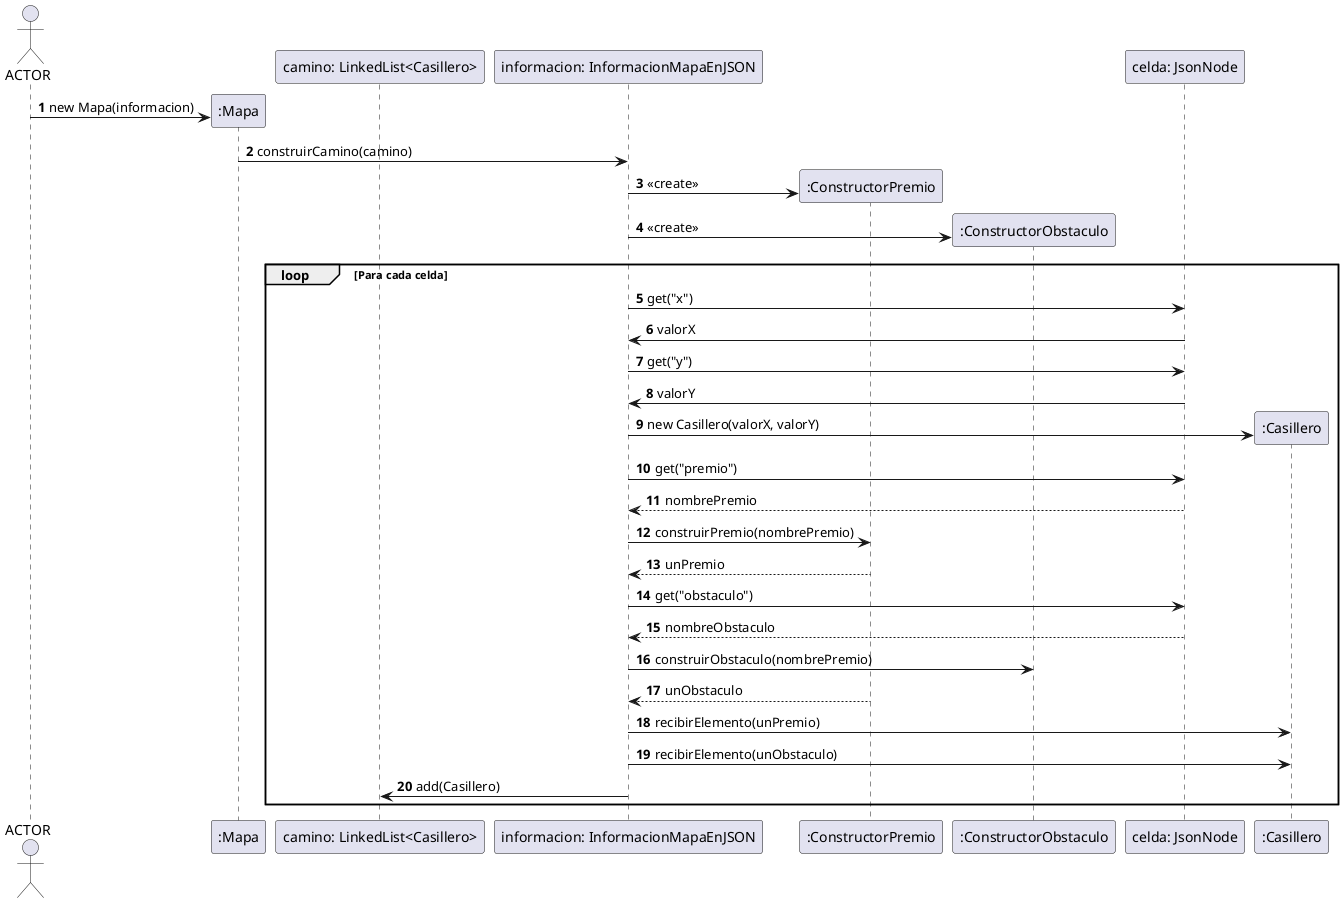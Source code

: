 @startuml crearMapaJSON

autonumber

actor ACTOR

create Mapa as ":Mapa"
ACTOR -> Mapa: new Mapa(informacion)

participant camino as "camino: LinkedList<Casillero>"

participant InformacionMapaEnJSON as "informacion: InformacionMapaEnJSON"

Mapa -> InformacionMapaEnJSON: construirCamino(camino)

create ConstructorPremio as ":ConstructorPremio"
InformacionMapaEnJSON -> ConstructorPremio: <<create>>

create ConstructorObstaculo as ":ConstructorObstaculo"
InformacionMapaEnJSON -> ConstructorObstaculo: <<create>>

participant Celda as "celda: JsonNode"

loop Para cada celda
InformacionMapaEnJSON -> Celda: get("x")
Celda -> InformacionMapaEnJSON: valorX
InformacionMapaEnJSON -> Celda: get("y")
Celda -> InformacionMapaEnJSON: valorY
create Casillero as ":Casillero"
InformacionMapaEnJSON -> Casillero: new Casillero(valorX, valorY)

InformacionMapaEnJSON -> Celda: get("premio")
Celda --> InformacionMapaEnJSON: nombrePremio
InformacionMapaEnJSON -> ConstructorPremio: construirPremio(nombrePremio)
ConstructorPremio --> InformacionMapaEnJSON: unPremio

InformacionMapaEnJSON -> Celda: get("obstaculo")
Celda --> InformacionMapaEnJSON: nombreObstaculo
InformacionMapaEnJSON -> ConstructorObstaculo: construirObstaculo(nombrePremio)
ConstructorPremio --> InformacionMapaEnJSON: unObstaculo

InformacionMapaEnJSON -> Casillero: recibirElemento(unPremio)
InformacionMapaEnJSON -> Casillero: recibirElemento(unObstaculo)

InformacionMapaEnJSON -> camino: add(Casillero)

end




@enduml